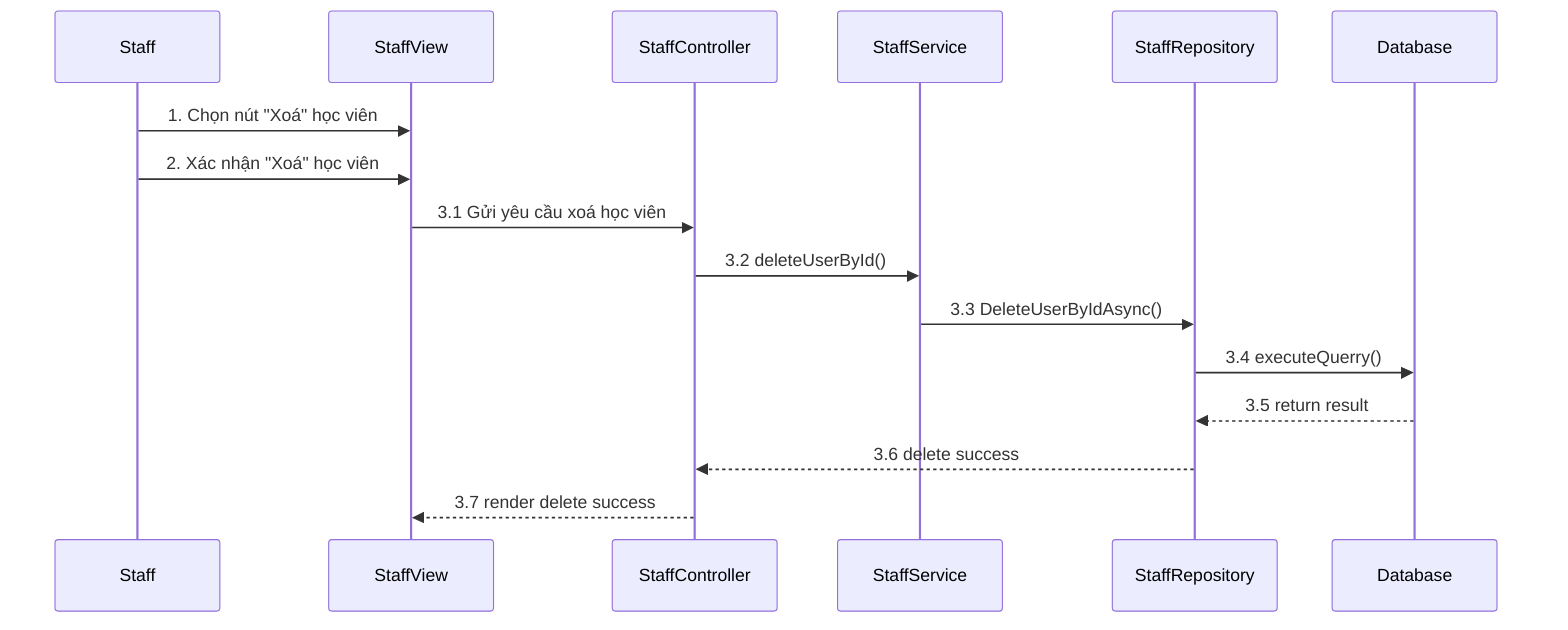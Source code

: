 %%# Xoá học viên

sequenceDiagram
    participant Staff
    participant StaffView
    participant StaffController
    participant StaffService
    participant StaffRepository
    participant Database

    Staff->>StaffView:  1. Chọn nút "Xoá" học viên
    Staff->>StaffView:  2. Xác nhận "Xoá" học viên
    
    StaffView->>StaffController: 3.1 Gửi yêu cầu xoá học viên
    StaffController->>StaffService: 3.2 deleteUserById()
    StaffService->>StaffRepository: 3.3 DeleteUserByIdAsync()
    StaffRepository->>Database: 3.4 executeQuerry()
    Database-->>StaffRepository: 3.5 return result
    StaffRepository-->>StaffController: 3.6 delete success
    StaffController-->>StaffView: 3.7 render delete success